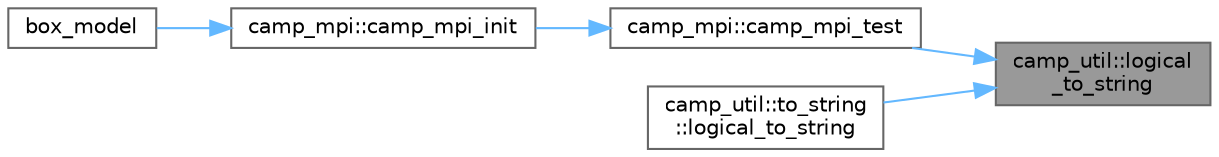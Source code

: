 digraph "camp_util::logical_to_string"
{
 // LATEX_PDF_SIZE
  bgcolor="transparent";
  edge [fontname=Helvetica,fontsize=10,labelfontname=Helvetica,labelfontsize=10];
  node [fontname=Helvetica,fontsize=10,shape=box,height=0.2,width=0.4];
  rankdir="RL";
  Node1 [label="camp_util::logical\l_to_string",height=0.2,width=0.4,color="gray40", fillcolor="grey60", style="filled", fontcolor="black",tooltip="Convert a logical to a string format."];
  Node1 -> Node2 [dir="back",color="steelblue1",style="solid"];
  Node2 [label="camp_mpi::camp_mpi_test",height=0.2,width=0.4,color="grey40", fillcolor="white", style="filled",URL="$namespacecamp__mpi.html#a3a40947a78223499aaa9b9a2c5e32c89",tooltip="Perform basic sanity checks on send/receive."];
  Node2 -> Node3 [dir="back",color="steelblue1",style="solid"];
  Node3 [label="camp_mpi::camp_mpi_init",height=0.2,width=0.4,color="grey40", fillcolor="white", style="filled",URL="$namespacecamp__mpi.html#a013fae7f812d8d9bd22dc73db714e115",tooltip="Initialize MPI."];
  Node3 -> Node4 [dir="back",color="steelblue1",style="solid"];
  Node4 [label="box_model",height=0.2,width=0.4,color="grey40", fillcolor="white", style="filled",URL="$part__3__code_2box__model_8_f90.html#a3f8c0234515cc17b2f3e366868b8646b",tooltip=" "];
  Node1 -> Node5 [dir="back",color="steelblue1",style="solid"];
  Node5 [label="camp_util::to_string\l::logical_to_string",height=0.2,width=0.4,color="grey40", fillcolor="white", style="filled",URL="$interfacecamp__util_1_1to__string.html#a44e6dcfb899d034ab7195b1ed9fe9b49",tooltip="Convert a logical to a string format."];
}
